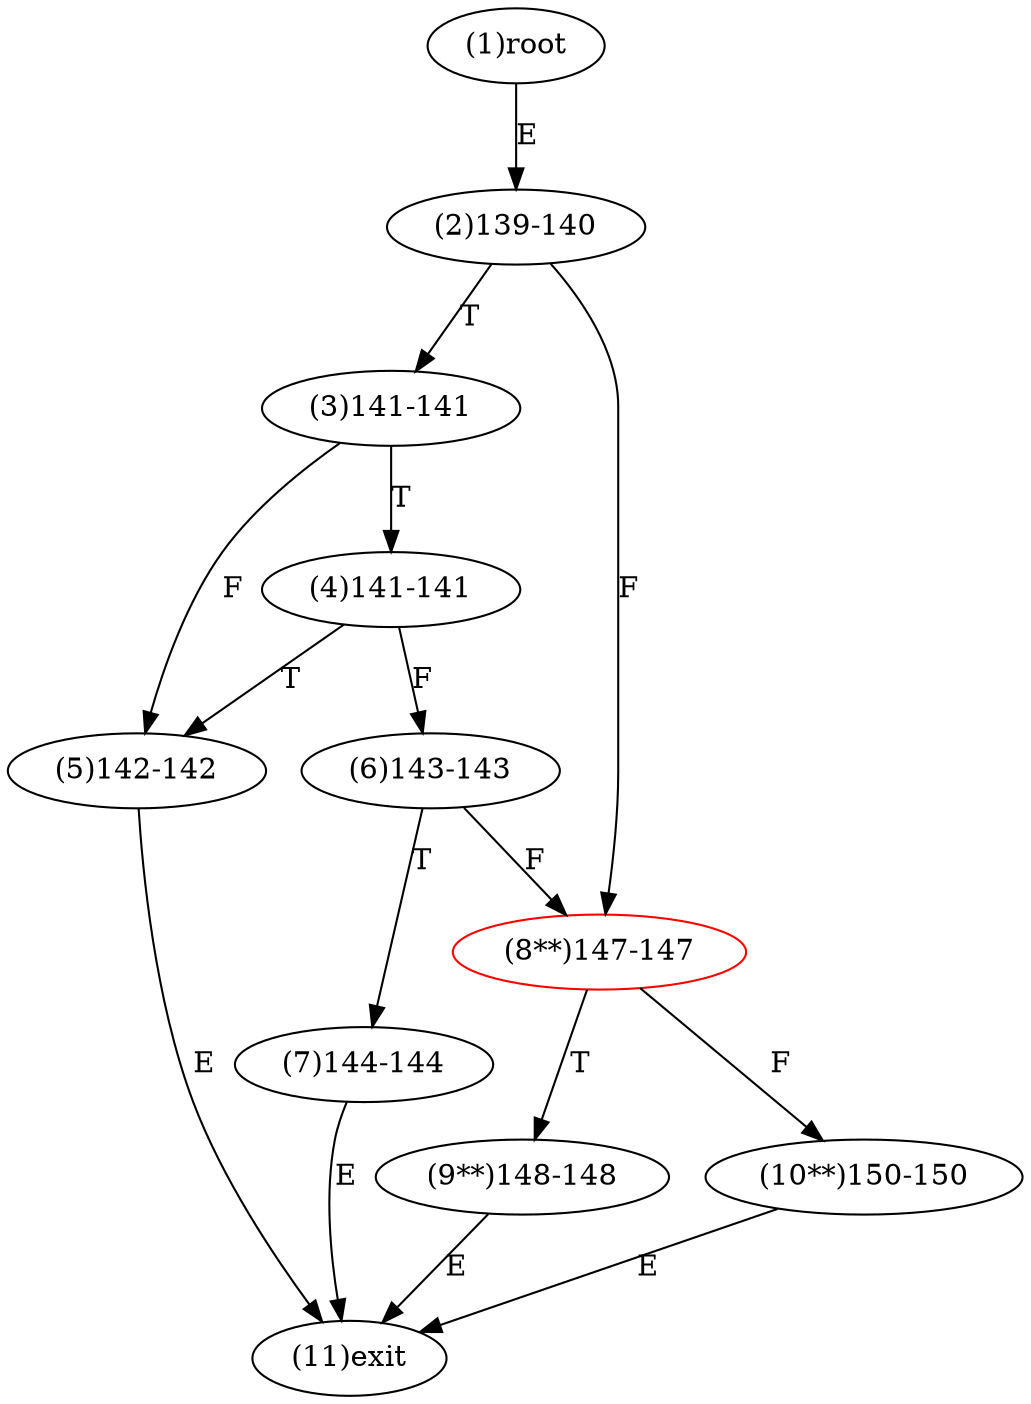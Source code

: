 digraph "" { 
1[ label="(1)root"];
2[ label="(2)139-140"];
3[ label="(3)141-141"];
4[ label="(4)141-141"];
5[ label="(5)142-142"];
6[ label="(6)143-143"];
7[ label="(7)144-144"];
8[ label="(8**)147-147",color=red];
9[ label="(9**)148-148"];
10[ label="(10**)150-150"];
11[ label="(11)exit"];
1->2[ label="E"];
2->8[ label="F"];
2->3[ label="T"];
3->5[ label="F"];
3->4[ label="T"];
4->6[ label="F"];
4->5[ label="T"];
5->11[ label="E"];
6->8[ label="F"];
6->7[ label="T"];
7->11[ label="E"];
8->10[ label="F"];
8->9[ label="T"];
9->11[ label="E"];
10->11[ label="E"];
}